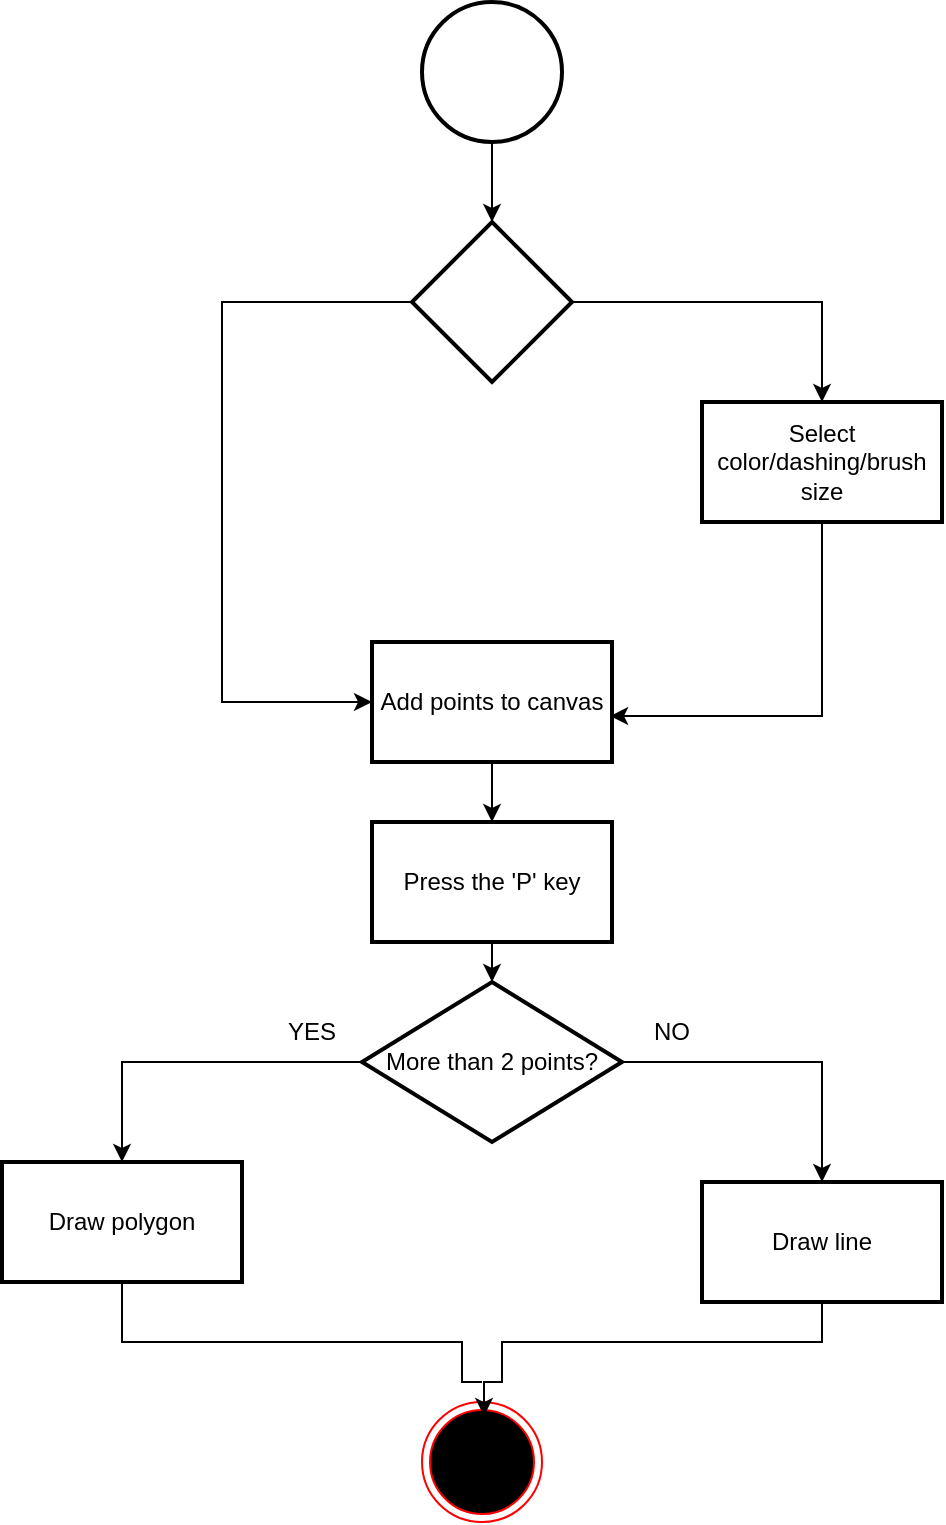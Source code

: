 <mxfile version="21.2.9" type="device">
  <diagram name="Page-1" id="16co2zXuQIRGlqDQfp_I">
    <mxGraphModel dx="201" dy="109" grid="1" gridSize="10" guides="1" tooltips="1" connect="1" arrows="1" fold="1" page="1" pageScale="1" pageWidth="827" pageHeight="1169" math="0" shadow="0">
      <root>
        <mxCell id="0" />
        <mxCell id="1" parent="0" />
        <mxCell id="9-2TZDpE20WqCze5v9sP-7" value="" style="edgeStyle=orthogonalEdgeStyle;rounded=0;orthogonalLoop=1;jettySize=auto;html=1;" parent="1" source="9-2TZDpE20WqCze5v9sP-2" target="9-2TZDpE20WqCze5v9sP-6" edge="1">
          <mxGeometry relative="1" as="geometry" />
        </mxCell>
        <mxCell id="9-2TZDpE20WqCze5v9sP-2" value="" style="strokeWidth=2;html=1;shape=mxgraph.flowchart.start_2;whiteSpace=wrap;" parent="1" vertex="1">
          <mxGeometry x="330" y="30" width="70" height="70" as="geometry" />
        </mxCell>
        <mxCell id="9-2TZDpE20WqCze5v9sP-11" value="" style="edgeStyle=orthogonalEdgeStyle;rounded=0;orthogonalLoop=1;jettySize=auto;html=1;" parent="1" source="9-2TZDpE20WqCze5v9sP-6" target="9-2TZDpE20WqCze5v9sP-10" edge="1">
          <mxGeometry relative="1" as="geometry" />
        </mxCell>
        <mxCell id="hv0CIIQp-1wiCiBA4V56-3" style="edgeStyle=orthogonalEdgeStyle;rounded=0;orthogonalLoop=1;jettySize=auto;html=1;entryX=0;entryY=0.5;entryDx=0;entryDy=0;" edge="1" parent="1" source="9-2TZDpE20WqCze5v9sP-6" target="hv0CIIQp-1wiCiBA4V56-1">
          <mxGeometry relative="1" as="geometry">
            <Array as="points">
              <mxPoint x="230" y="180" />
              <mxPoint x="230" y="380" />
            </Array>
          </mxGeometry>
        </mxCell>
        <mxCell id="9-2TZDpE20WqCze5v9sP-6" value="" style="rhombus;whiteSpace=wrap;html=1;strokeWidth=2;" parent="1" vertex="1">
          <mxGeometry x="325" y="140" width="80" height="80" as="geometry" />
        </mxCell>
        <mxCell id="hv0CIIQp-1wiCiBA4V56-2" style="edgeStyle=orthogonalEdgeStyle;rounded=0;orthogonalLoop=1;jettySize=auto;html=1;entryX=0.992;entryY=0.617;entryDx=0;entryDy=0;entryPerimeter=0;" edge="1" parent="1" source="9-2TZDpE20WqCze5v9sP-10" target="hv0CIIQp-1wiCiBA4V56-1">
          <mxGeometry relative="1" as="geometry">
            <Array as="points">
              <mxPoint x="530" y="387" />
            </Array>
          </mxGeometry>
        </mxCell>
        <mxCell id="9-2TZDpE20WqCze5v9sP-10" value="Select color/dashing/brush size" style="whiteSpace=wrap;html=1;strokeWidth=2;" parent="1" vertex="1">
          <mxGeometry x="470" y="230" width="120" height="60" as="geometry" />
        </mxCell>
        <mxCell id="hv0CIIQp-1wiCiBA4V56-7" value="" style="edgeStyle=orthogonalEdgeStyle;rounded=0;orthogonalLoop=1;jettySize=auto;html=1;" edge="1" parent="1" source="9-2TZDpE20WqCze5v9sP-13" target="hv0CIIQp-1wiCiBA4V56-6">
          <mxGeometry relative="1" as="geometry" />
        </mxCell>
        <mxCell id="9-2TZDpE20WqCze5v9sP-13" value="Press the &#39;P&#39; key" style="whiteSpace=wrap;html=1;strokeWidth=2;" parent="1" vertex="1">
          <mxGeometry x="305" y="440" width="120" height="60" as="geometry" />
        </mxCell>
        <mxCell id="9-2TZDpE20WqCze5v9sP-16" value="" style="ellipse;html=1;shape=endState;fillColor=#000000;strokeColor=#ff0000;" parent="1" vertex="1">
          <mxGeometry x="330" y="730" width="60" height="60" as="geometry" />
        </mxCell>
        <mxCell id="hv0CIIQp-1wiCiBA4V56-4" style="edgeStyle=orthogonalEdgeStyle;rounded=0;orthogonalLoop=1;jettySize=auto;html=1;exitX=0.5;exitY=1;exitDx=0;exitDy=0;entryX=0.5;entryY=0;entryDx=0;entryDy=0;" edge="1" parent="1" source="hv0CIIQp-1wiCiBA4V56-1" target="9-2TZDpE20WqCze5v9sP-13">
          <mxGeometry relative="1" as="geometry" />
        </mxCell>
        <mxCell id="hv0CIIQp-1wiCiBA4V56-1" value="Add points to canvas" style="whiteSpace=wrap;html=1;strokeWidth=2;" vertex="1" parent="1">
          <mxGeometry x="305" y="350" width="120" height="60" as="geometry" />
        </mxCell>
        <mxCell id="hv0CIIQp-1wiCiBA4V56-10" value="" style="edgeStyle=orthogonalEdgeStyle;rounded=0;orthogonalLoop=1;jettySize=auto;html=1;" edge="1" parent="1" source="hv0CIIQp-1wiCiBA4V56-6" target="hv0CIIQp-1wiCiBA4V56-9">
          <mxGeometry relative="1" as="geometry" />
        </mxCell>
        <mxCell id="hv0CIIQp-1wiCiBA4V56-12" value="" style="edgeStyle=orthogonalEdgeStyle;rounded=0;orthogonalLoop=1;jettySize=auto;html=1;" edge="1" parent="1" source="hv0CIIQp-1wiCiBA4V56-6" target="hv0CIIQp-1wiCiBA4V56-11">
          <mxGeometry relative="1" as="geometry" />
        </mxCell>
        <mxCell id="hv0CIIQp-1wiCiBA4V56-6" value="More than 2 points?" style="rhombus;whiteSpace=wrap;html=1;strokeWidth=2;" vertex="1" parent="1">
          <mxGeometry x="300" y="520" width="130" height="80" as="geometry" />
        </mxCell>
        <mxCell id="hv0CIIQp-1wiCiBA4V56-16" style="edgeStyle=orthogonalEdgeStyle;rounded=0;orthogonalLoop=1;jettySize=auto;html=1;endArrow=none;endFill=0;" edge="1" parent="1" source="hv0CIIQp-1wiCiBA4V56-9">
          <mxGeometry relative="1" as="geometry">
            <mxPoint x="360" y="720" as="targetPoint" />
            <Array as="points">
              <mxPoint x="180" y="700" />
              <mxPoint x="350" y="700" />
              <mxPoint x="350" y="720" />
            </Array>
          </mxGeometry>
        </mxCell>
        <mxCell id="hv0CIIQp-1wiCiBA4V56-9" value="Draw polygon" style="whiteSpace=wrap;html=1;strokeWidth=2;" vertex="1" parent="1">
          <mxGeometry x="120" y="610" width="120" height="60" as="geometry" />
        </mxCell>
        <mxCell id="hv0CIIQp-1wiCiBA4V56-17" style="edgeStyle=orthogonalEdgeStyle;rounded=0;orthogonalLoop=1;jettySize=auto;html=1;entryX=0.517;entryY=0.117;entryDx=0;entryDy=0;entryPerimeter=0;" edge="1" parent="1" source="hv0CIIQp-1wiCiBA4V56-11" target="9-2TZDpE20WqCze5v9sP-16">
          <mxGeometry relative="1" as="geometry">
            <mxPoint x="360" y="710" as="targetPoint" />
            <Array as="points">
              <mxPoint x="530" y="700" />
              <mxPoint x="370" y="700" />
              <mxPoint x="370" y="720" />
              <mxPoint x="361" y="720" />
            </Array>
          </mxGeometry>
        </mxCell>
        <mxCell id="hv0CIIQp-1wiCiBA4V56-11" value="Draw line" style="whiteSpace=wrap;html=1;strokeWidth=2;" vertex="1" parent="1">
          <mxGeometry x="470" y="620" width="120" height="60" as="geometry" />
        </mxCell>
        <mxCell id="hv0CIIQp-1wiCiBA4V56-13" value="YES" style="text;html=1;strokeColor=none;fillColor=none;align=center;verticalAlign=middle;whiteSpace=wrap;rounded=0;" vertex="1" parent="1">
          <mxGeometry x="245" y="530" width="60" height="30" as="geometry" />
        </mxCell>
        <mxCell id="hv0CIIQp-1wiCiBA4V56-14" value="NO" style="text;html=1;strokeColor=none;fillColor=none;align=center;verticalAlign=middle;whiteSpace=wrap;rounded=0;" vertex="1" parent="1">
          <mxGeometry x="425" y="530" width="60" height="30" as="geometry" />
        </mxCell>
      </root>
    </mxGraphModel>
  </diagram>
</mxfile>
